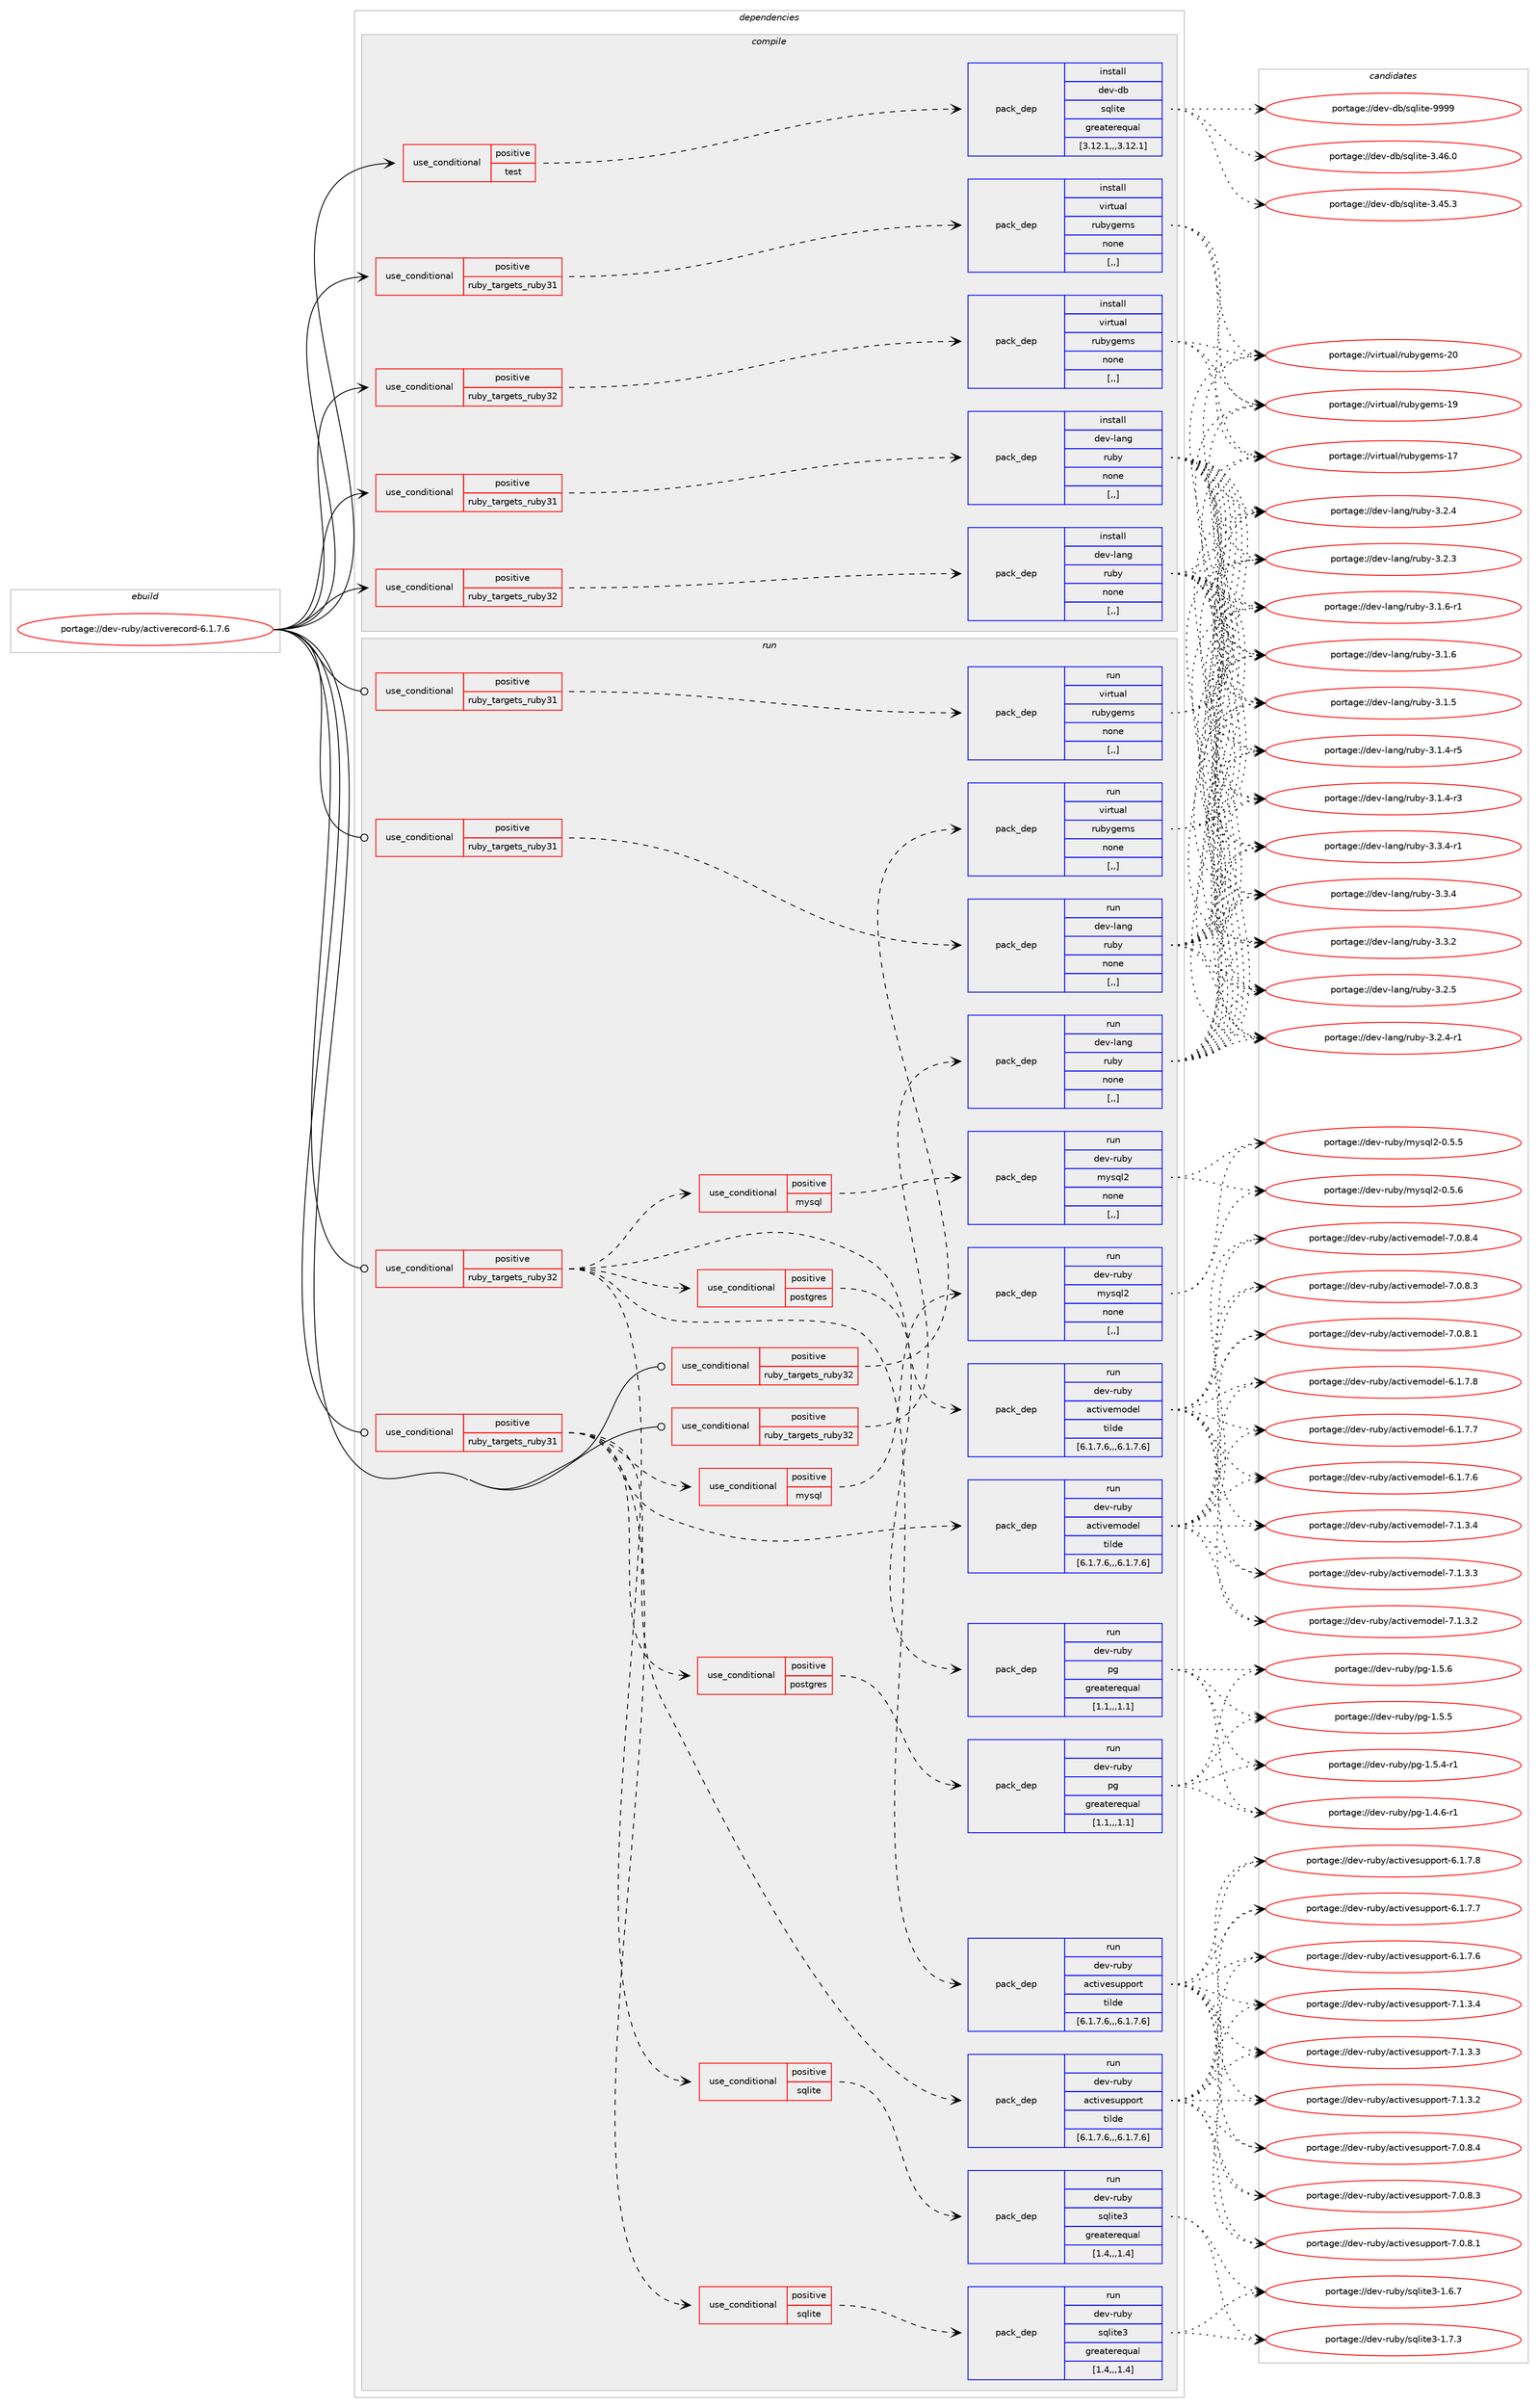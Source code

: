 digraph prolog {

# *************
# Graph options
# *************

newrank=true;
concentrate=true;
compound=true;
graph [rankdir=LR,fontname=Helvetica,fontsize=10,ranksep=1.5];#, ranksep=2.5, nodesep=0.2];
edge  [arrowhead=vee];
node  [fontname=Helvetica,fontsize=10];

# **********
# The ebuild
# **********

subgraph cluster_leftcol {
color=gray;
label=<<i>ebuild</i>>;
id [label="portage://dev-ruby/activerecord-6.1.7.6", color=red, width=4, href="../dev-ruby/activerecord-6.1.7.6.svg"];
}

# ****************
# The dependencies
# ****************

subgraph cluster_midcol {
color=gray;
label=<<i>dependencies</i>>;
subgraph cluster_compile {
fillcolor="#eeeeee";
style=filled;
label=<<i>compile</i>>;
subgraph cond43827 {
dependency175167 [label=<<TABLE BORDER="0" CELLBORDER="1" CELLSPACING="0" CELLPADDING="4"><TR><TD ROWSPAN="3" CELLPADDING="10">use_conditional</TD></TR><TR><TD>positive</TD></TR><TR><TD>ruby_targets_ruby31</TD></TR></TABLE>>, shape=none, color=red];
subgraph pack130059 {
dependency175168 [label=<<TABLE BORDER="0" CELLBORDER="1" CELLSPACING="0" CELLPADDING="4" WIDTH="220"><TR><TD ROWSPAN="6" CELLPADDING="30">pack_dep</TD></TR><TR><TD WIDTH="110">install</TD></TR><TR><TD>dev-lang</TD></TR><TR><TD>ruby</TD></TR><TR><TD>none</TD></TR><TR><TD>[,,]</TD></TR></TABLE>>, shape=none, color=blue];
}
dependency175167:e -> dependency175168:w [weight=20,style="dashed",arrowhead="vee"];
}
id:e -> dependency175167:w [weight=20,style="solid",arrowhead="vee"];
subgraph cond43828 {
dependency175169 [label=<<TABLE BORDER="0" CELLBORDER="1" CELLSPACING="0" CELLPADDING="4"><TR><TD ROWSPAN="3" CELLPADDING="10">use_conditional</TD></TR><TR><TD>positive</TD></TR><TR><TD>ruby_targets_ruby31</TD></TR></TABLE>>, shape=none, color=red];
subgraph pack130060 {
dependency175170 [label=<<TABLE BORDER="0" CELLBORDER="1" CELLSPACING="0" CELLPADDING="4" WIDTH="220"><TR><TD ROWSPAN="6" CELLPADDING="30">pack_dep</TD></TR><TR><TD WIDTH="110">install</TD></TR><TR><TD>virtual</TD></TR><TR><TD>rubygems</TD></TR><TR><TD>none</TD></TR><TR><TD>[,,]</TD></TR></TABLE>>, shape=none, color=blue];
}
dependency175169:e -> dependency175170:w [weight=20,style="dashed",arrowhead="vee"];
}
id:e -> dependency175169:w [weight=20,style="solid",arrowhead="vee"];
subgraph cond43829 {
dependency175171 [label=<<TABLE BORDER="0" CELLBORDER="1" CELLSPACING="0" CELLPADDING="4"><TR><TD ROWSPAN="3" CELLPADDING="10">use_conditional</TD></TR><TR><TD>positive</TD></TR><TR><TD>ruby_targets_ruby32</TD></TR></TABLE>>, shape=none, color=red];
subgraph pack130061 {
dependency175172 [label=<<TABLE BORDER="0" CELLBORDER="1" CELLSPACING="0" CELLPADDING="4" WIDTH="220"><TR><TD ROWSPAN="6" CELLPADDING="30">pack_dep</TD></TR><TR><TD WIDTH="110">install</TD></TR><TR><TD>dev-lang</TD></TR><TR><TD>ruby</TD></TR><TR><TD>none</TD></TR><TR><TD>[,,]</TD></TR></TABLE>>, shape=none, color=blue];
}
dependency175171:e -> dependency175172:w [weight=20,style="dashed",arrowhead="vee"];
}
id:e -> dependency175171:w [weight=20,style="solid",arrowhead="vee"];
subgraph cond43830 {
dependency175173 [label=<<TABLE BORDER="0" CELLBORDER="1" CELLSPACING="0" CELLPADDING="4"><TR><TD ROWSPAN="3" CELLPADDING="10">use_conditional</TD></TR><TR><TD>positive</TD></TR><TR><TD>ruby_targets_ruby32</TD></TR></TABLE>>, shape=none, color=red];
subgraph pack130062 {
dependency175174 [label=<<TABLE BORDER="0" CELLBORDER="1" CELLSPACING="0" CELLPADDING="4" WIDTH="220"><TR><TD ROWSPAN="6" CELLPADDING="30">pack_dep</TD></TR><TR><TD WIDTH="110">install</TD></TR><TR><TD>virtual</TD></TR><TR><TD>rubygems</TD></TR><TR><TD>none</TD></TR><TR><TD>[,,]</TD></TR></TABLE>>, shape=none, color=blue];
}
dependency175173:e -> dependency175174:w [weight=20,style="dashed",arrowhead="vee"];
}
id:e -> dependency175173:w [weight=20,style="solid",arrowhead="vee"];
subgraph cond43831 {
dependency175175 [label=<<TABLE BORDER="0" CELLBORDER="1" CELLSPACING="0" CELLPADDING="4"><TR><TD ROWSPAN="3" CELLPADDING="10">use_conditional</TD></TR><TR><TD>positive</TD></TR><TR><TD>test</TD></TR></TABLE>>, shape=none, color=red];
subgraph pack130063 {
dependency175176 [label=<<TABLE BORDER="0" CELLBORDER="1" CELLSPACING="0" CELLPADDING="4" WIDTH="220"><TR><TD ROWSPAN="6" CELLPADDING="30">pack_dep</TD></TR><TR><TD WIDTH="110">install</TD></TR><TR><TD>dev-db</TD></TR><TR><TD>sqlite</TD></TR><TR><TD>greaterequal</TD></TR><TR><TD>[3.12.1,,,3.12.1]</TD></TR></TABLE>>, shape=none, color=blue];
}
dependency175175:e -> dependency175176:w [weight=20,style="dashed",arrowhead="vee"];
}
id:e -> dependency175175:w [weight=20,style="solid",arrowhead="vee"];
}
subgraph cluster_compileandrun {
fillcolor="#eeeeee";
style=filled;
label=<<i>compile and run</i>>;
}
subgraph cluster_run {
fillcolor="#eeeeee";
style=filled;
label=<<i>run</i>>;
subgraph cond43832 {
dependency175177 [label=<<TABLE BORDER="0" CELLBORDER="1" CELLSPACING="0" CELLPADDING="4"><TR><TD ROWSPAN="3" CELLPADDING="10">use_conditional</TD></TR><TR><TD>positive</TD></TR><TR><TD>ruby_targets_ruby31</TD></TR></TABLE>>, shape=none, color=red];
subgraph pack130064 {
dependency175178 [label=<<TABLE BORDER="0" CELLBORDER="1" CELLSPACING="0" CELLPADDING="4" WIDTH="220"><TR><TD ROWSPAN="6" CELLPADDING="30">pack_dep</TD></TR><TR><TD WIDTH="110">run</TD></TR><TR><TD>dev-lang</TD></TR><TR><TD>ruby</TD></TR><TR><TD>none</TD></TR><TR><TD>[,,]</TD></TR></TABLE>>, shape=none, color=blue];
}
dependency175177:e -> dependency175178:w [weight=20,style="dashed",arrowhead="vee"];
}
id:e -> dependency175177:w [weight=20,style="solid",arrowhead="odot"];
subgraph cond43833 {
dependency175179 [label=<<TABLE BORDER="0" CELLBORDER="1" CELLSPACING="0" CELLPADDING="4"><TR><TD ROWSPAN="3" CELLPADDING="10">use_conditional</TD></TR><TR><TD>positive</TD></TR><TR><TD>ruby_targets_ruby31</TD></TR></TABLE>>, shape=none, color=red];
subgraph pack130065 {
dependency175180 [label=<<TABLE BORDER="0" CELLBORDER="1" CELLSPACING="0" CELLPADDING="4" WIDTH="220"><TR><TD ROWSPAN="6" CELLPADDING="30">pack_dep</TD></TR><TR><TD WIDTH="110">run</TD></TR><TR><TD>dev-ruby</TD></TR><TR><TD>activesupport</TD></TR><TR><TD>tilde</TD></TR><TR><TD>[6.1.7.6,,,6.1.7.6]</TD></TR></TABLE>>, shape=none, color=blue];
}
dependency175179:e -> dependency175180:w [weight=20,style="dashed",arrowhead="vee"];
subgraph pack130066 {
dependency175181 [label=<<TABLE BORDER="0" CELLBORDER="1" CELLSPACING="0" CELLPADDING="4" WIDTH="220"><TR><TD ROWSPAN="6" CELLPADDING="30">pack_dep</TD></TR><TR><TD WIDTH="110">run</TD></TR><TR><TD>dev-ruby</TD></TR><TR><TD>activemodel</TD></TR><TR><TD>tilde</TD></TR><TR><TD>[6.1.7.6,,,6.1.7.6]</TD></TR></TABLE>>, shape=none, color=blue];
}
dependency175179:e -> dependency175181:w [weight=20,style="dashed",arrowhead="vee"];
subgraph cond43834 {
dependency175182 [label=<<TABLE BORDER="0" CELLBORDER="1" CELLSPACING="0" CELLPADDING="4"><TR><TD ROWSPAN="3" CELLPADDING="10">use_conditional</TD></TR><TR><TD>positive</TD></TR><TR><TD>sqlite</TD></TR></TABLE>>, shape=none, color=red];
subgraph pack130067 {
dependency175183 [label=<<TABLE BORDER="0" CELLBORDER="1" CELLSPACING="0" CELLPADDING="4" WIDTH="220"><TR><TD ROWSPAN="6" CELLPADDING="30">pack_dep</TD></TR><TR><TD WIDTH="110">run</TD></TR><TR><TD>dev-ruby</TD></TR><TR><TD>sqlite3</TD></TR><TR><TD>greaterequal</TD></TR><TR><TD>[1.4,,,1.4]</TD></TR></TABLE>>, shape=none, color=blue];
}
dependency175182:e -> dependency175183:w [weight=20,style="dashed",arrowhead="vee"];
}
dependency175179:e -> dependency175182:w [weight=20,style="dashed",arrowhead="vee"];
subgraph cond43835 {
dependency175184 [label=<<TABLE BORDER="0" CELLBORDER="1" CELLSPACING="0" CELLPADDING="4"><TR><TD ROWSPAN="3" CELLPADDING="10">use_conditional</TD></TR><TR><TD>positive</TD></TR><TR><TD>mysql</TD></TR></TABLE>>, shape=none, color=red];
subgraph pack130068 {
dependency175185 [label=<<TABLE BORDER="0" CELLBORDER="1" CELLSPACING="0" CELLPADDING="4" WIDTH="220"><TR><TD ROWSPAN="6" CELLPADDING="30">pack_dep</TD></TR><TR><TD WIDTH="110">run</TD></TR><TR><TD>dev-ruby</TD></TR><TR><TD>mysql2</TD></TR><TR><TD>none</TD></TR><TR><TD>[,,]</TD></TR></TABLE>>, shape=none, color=blue];
}
dependency175184:e -> dependency175185:w [weight=20,style="dashed",arrowhead="vee"];
}
dependency175179:e -> dependency175184:w [weight=20,style="dashed",arrowhead="vee"];
subgraph cond43836 {
dependency175186 [label=<<TABLE BORDER="0" CELLBORDER="1" CELLSPACING="0" CELLPADDING="4"><TR><TD ROWSPAN="3" CELLPADDING="10">use_conditional</TD></TR><TR><TD>positive</TD></TR><TR><TD>postgres</TD></TR></TABLE>>, shape=none, color=red];
subgraph pack130069 {
dependency175187 [label=<<TABLE BORDER="0" CELLBORDER="1" CELLSPACING="0" CELLPADDING="4" WIDTH="220"><TR><TD ROWSPAN="6" CELLPADDING="30">pack_dep</TD></TR><TR><TD WIDTH="110">run</TD></TR><TR><TD>dev-ruby</TD></TR><TR><TD>pg</TD></TR><TR><TD>greaterequal</TD></TR><TR><TD>[1.1,,,1.1]</TD></TR></TABLE>>, shape=none, color=blue];
}
dependency175186:e -> dependency175187:w [weight=20,style="dashed",arrowhead="vee"];
}
dependency175179:e -> dependency175186:w [weight=20,style="dashed",arrowhead="vee"];
}
id:e -> dependency175179:w [weight=20,style="solid",arrowhead="odot"];
subgraph cond43837 {
dependency175188 [label=<<TABLE BORDER="0" CELLBORDER="1" CELLSPACING="0" CELLPADDING="4"><TR><TD ROWSPAN="3" CELLPADDING="10">use_conditional</TD></TR><TR><TD>positive</TD></TR><TR><TD>ruby_targets_ruby31</TD></TR></TABLE>>, shape=none, color=red];
subgraph pack130070 {
dependency175189 [label=<<TABLE BORDER="0" CELLBORDER="1" CELLSPACING="0" CELLPADDING="4" WIDTH="220"><TR><TD ROWSPAN="6" CELLPADDING="30">pack_dep</TD></TR><TR><TD WIDTH="110">run</TD></TR><TR><TD>virtual</TD></TR><TR><TD>rubygems</TD></TR><TR><TD>none</TD></TR><TR><TD>[,,]</TD></TR></TABLE>>, shape=none, color=blue];
}
dependency175188:e -> dependency175189:w [weight=20,style="dashed",arrowhead="vee"];
}
id:e -> dependency175188:w [weight=20,style="solid",arrowhead="odot"];
subgraph cond43838 {
dependency175190 [label=<<TABLE BORDER="0" CELLBORDER="1" CELLSPACING="0" CELLPADDING="4"><TR><TD ROWSPAN="3" CELLPADDING="10">use_conditional</TD></TR><TR><TD>positive</TD></TR><TR><TD>ruby_targets_ruby32</TD></TR></TABLE>>, shape=none, color=red];
subgraph pack130071 {
dependency175191 [label=<<TABLE BORDER="0" CELLBORDER="1" CELLSPACING="0" CELLPADDING="4" WIDTH="220"><TR><TD ROWSPAN="6" CELLPADDING="30">pack_dep</TD></TR><TR><TD WIDTH="110">run</TD></TR><TR><TD>dev-lang</TD></TR><TR><TD>ruby</TD></TR><TR><TD>none</TD></TR><TR><TD>[,,]</TD></TR></TABLE>>, shape=none, color=blue];
}
dependency175190:e -> dependency175191:w [weight=20,style="dashed",arrowhead="vee"];
}
id:e -> dependency175190:w [weight=20,style="solid",arrowhead="odot"];
subgraph cond43839 {
dependency175192 [label=<<TABLE BORDER="0" CELLBORDER="1" CELLSPACING="0" CELLPADDING="4"><TR><TD ROWSPAN="3" CELLPADDING="10">use_conditional</TD></TR><TR><TD>positive</TD></TR><TR><TD>ruby_targets_ruby32</TD></TR></TABLE>>, shape=none, color=red];
subgraph pack130072 {
dependency175193 [label=<<TABLE BORDER="0" CELLBORDER="1" CELLSPACING="0" CELLPADDING="4" WIDTH="220"><TR><TD ROWSPAN="6" CELLPADDING="30">pack_dep</TD></TR><TR><TD WIDTH="110">run</TD></TR><TR><TD>dev-ruby</TD></TR><TR><TD>activesupport</TD></TR><TR><TD>tilde</TD></TR><TR><TD>[6.1.7.6,,,6.1.7.6]</TD></TR></TABLE>>, shape=none, color=blue];
}
dependency175192:e -> dependency175193:w [weight=20,style="dashed",arrowhead="vee"];
subgraph pack130073 {
dependency175194 [label=<<TABLE BORDER="0" CELLBORDER="1" CELLSPACING="0" CELLPADDING="4" WIDTH="220"><TR><TD ROWSPAN="6" CELLPADDING="30">pack_dep</TD></TR><TR><TD WIDTH="110">run</TD></TR><TR><TD>dev-ruby</TD></TR><TR><TD>activemodel</TD></TR><TR><TD>tilde</TD></TR><TR><TD>[6.1.7.6,,,6.1.7.6]</TD></TR></TABLE>>, shape=none, color=blue];
}
dependency175192:e -> dependency175194:w [weight=20,style="dashed",arrowhead="vee"];
subgraph cond43840 {
dependency175195 [label=<<TABLE BORDER="0" CELLBORDER="1" CELLSPACING="0" CELLPADDING="4"><TR><TD ROWSPAN="3" CELLPADDING="10">use_conditional</TD></TR><TR><TD>positive</TD></TR><TR><TD>sqlite</TD></TR></TABLE>>, shape=none, color=red];
subgraph pack130074 {
dependency175196 [label=<<TABLE BORDER="0" CELLBORDER="1" CELLSPACING="0" CELLPADDING="4" WIDTH="220"><TR><TD ROWSPAN="6" CELLPADDING="30">pack_dep</TD></TR><TR><TD WIDTH="110">run</TD></TR><TR><TD>dev-ruby</TD></TR><TR><TD>sqlite3</TD></TR><TR><TD>greaterequal</TD></TR><TR><TD>[1.4,,,1.4]</TD></TR></TABLE>>, shape=none, color=blue];
}
dependency175195:e -> dependency175196:w [weight=20,style="dashed",arrowhead="vee"];
}
dependency175192:e -> dependency175195:w [weight=20,style="dashed",arrowhead="vee"];
subgraph cond43841 {
dependency175197 [label=<<TABLE BORDER="0" CELLBORDER="1" CELLSPACING="0" CELLPADDING="4"><TR><TD ROWSPAN="3" CELLPADDING="10">use_conditional</TD></TR><TR><TD>positive</TD></TR><TR><TD>mysql</TD></TR></TABLE>>, shape=none, color=red];
subgraph pack130075 {
dependency175198 [label=<<TABLE BORDER="0" CELLBORDER="1" CELLSPACING="0" CELLPADDING="4" WIDTH="220"><TR><TD ROWSPAN="6" CELLPADDING="30">pack_dep</TD></TR><TR><TD WIDTH="110">run</TD></TR><TR><TD>dev-ruby</TD></TR><TR><TD>mysql2</TD></TR><TR><TD>none</TD></TR><TR><TD>[,,]</TD></TR></TABLE>>, shape=none, color=blue];
}
dependency175197:e -> dependency175198:w [weight=20,style="dashed",arrowhead="vee"];
}
dependency175192:e -> dependency175197:w [weight=20,style="dashed",arrowhead="vee"];
subgraph cond43842 {
dependency175199 [label=<<TABLE BORDER="0" CELLBORDER="1" CELLSPACING="0" CELLPADDING="4"><TR><TD ROWSPAN="3" CELLPADDING="10">use_conditional</TD></TR><TR><TD>positive</TD></TR><TR><TD>postgres</TD></TR></TABLE>>, shape=none, color=red];
subgraph pack130076 {
dependency175200 [label=<<TABLE BORDER="0" CELLBORDER="1" CELLSPACING="0" CELLPADDING="4" WIDTH="220"><TR><TD ROWSPAN="6" CELLPADDING="30">pack_dep</TD></TR><TR><TD WIDTH="110">run</TD></TR><TR><TD>dev-ruby</TD></TR><TR><TD>pg</TD></TR><TR><TD>greaterequal</TD></TR><TR><TD>[1.1,,,1.1]</TD></TR></TABLE>>, shape=none, color=blue];
}
dependency175199:e -> dependency175200:w [weight=20,style="dashed",arrowhead="vee"];
}
dependency175192:e -> dependency175199:w [weight=20,style="dashed",arrowhead="vee"];
}
id:e -> dependency175192:w [weight=20,style="solid",arrowhead="odot"];
subgraph cond43843 {
dependency175201 [label=<<TABLE BORDER="0" CELLBORDER="1" CELLSPACING="0" CELLPADDING="4"><TR><TD ROWSPAN="3" CELLPADDING="10">use_conditional</TD></TR><TR><TD>positive</TD></TR><TR><TD>ruby_targets_ruby32</TD></TR></TABLE>>, shape=none, color=red];
subgraph pack130077 {
dependency175202 [label=<<TABLE BORDER="0" CELLBORDER="1" CELLSPACING="0" CELLPADDING="4" WIDTH="220"><TR><TD ROWSPAN="6" CELLPADDING="30">pack_dep</TD></TR><TR><TD WIDTH="110">run</TD></TR><TR><TD>virtual</TD></TR><TR><TD>rubygems</TD></TR><TR><TD>none</TD></TR><TR><TD>[,,]</TD></TR></TABLE>>, shape=none, color=blue];
}
dependency175201:e -> dependency175202:w [weight=20,style="dashed",arrowhead="vee"];
}
id:e -> dependency175201:w [weight=20,style="solid",arrowhead="odot"];
}
}

# **************
# The candidates
# **************

subgraph cluster_choices {
rank=same;
color=gray;
label=<<i>candidates</i>>;

subgraph choice130059 {
color=black;
nodesep=1;
choice100101118451089711010347114117981214551465146524511449 [label="portage://dev-lang/ruby-3.3.4-r1", color=red, width=4,href="../dev-lang/ruby-3.3.4-r1.svg"];
choice10010111845108971101034711411798121455146514652 [label="portage://dev-lang/ruby-3.3.4", color=red, width=4,href="../dev-lang/ruby-3.3.4.svg"];
choice10010111845108971101034711411798121455146514650 [label="portage://dev-lang/ruby-3.3.2", color=red, width=4,href="../dev-lang/ruby-3.3.2.svg"];
choice10010111845108971101034711411798121455146504653 [label="portage://dev-lang/ruby-3.2.5", color=red, width=4,href="../dev-lang/ruby-3.2.5.svg"];
choice100101118451089711010347114117981214551465046524511449 [label="portage://dev-lang/ruby-3.2.4-r1", color=red, width=4,href="../dev-lang/ruby-3.2.4-r1.svg"];
choice10010111845108971101034711411798121455146504652 [label="portage://dev-lang/ruby-3.2.4", color=red, width=4,href="../dev-lang/ruby-3.2.4.svg"];
choice10010111845108971101034711411798121455146504651 [label="portage://dev-lang/ruby-3.2.3", color=red, width=4,href="../dev-lang/ruby-3.2.3.svg"];
choice100101118451089711010347114117981214551464946544511449 [label="portage://dev-lang/ruby-3.1.6-r1", color=red, width=4,href="../dev-lang/ruby-3.1.6-r1.svg"];
choice10010111845108971101034711411798121455146494654 [label="portage://dev-lang/ruby-3.1.6", color=red, width=4,href="../dev-lang/ruby-3.1.6.svg"];
choice10010111845108971101034711411798121455146494653 [label="portage://dev-lang/ruby-3.1.5", color=red, width=4,href="../dev-lang/ruby-3.1.5.svg"];
choice100101118451089711010347114117981214551464946524511453 [label="portage://dev-lang/ruby-3.1.4-r5", color=red, width=4,href="../dev-lang/ruby-3.1.4-r5.svg"];
choice100101118451089711010347114117981214551464946524511451 [label="portage://dev-lang/ruby-3.1.4-r3", color=red, width=4,href="../dev-lang/ruby-3.1.4-r3.svg"];
dependency175168:e -> choice100101118451089711010347114117981214551465146524511449:w [style=dotted,weight="100"];
dependency175168:e -> choice10010111845108971101034711411798121455146514652:w [style=dotted,weight="100"];
dependency175168:e -> choice10010111845108971101034711411798121455146514650:w [style=dotted,weight="100"];
dependency175168:e -> choice10010111845108971101034711411798121455146504653:w [style=dotted,weight="100"];
dependency175168:e -> choice100101118451089711010347114117981214551465046524511449:w [style=dotted,weight="100"];
dependency175168:e -> choice10010111845108971101034711411798121455146504652:w [style=dotted,weight="100"];
dependency175168:e -> choice10010111845108971101034711411798121455146504651:w [style=dotted,weight="100"];
dependency175168:e -> choice100101118451089711010347114117981214551464946544511449:w [style=dotted,weight="100"];
dependency175168:e -> choice10010111845108971101034711411798121455146494654:w [style=dotted,weight="100"];
dependency175168:e -> choice10010111845108971101034711411798121455146494653:w [style=dotted,weight="100"];
dependency175168:e -> choice100101118451089711010347114117981214551464946524511453:w [style=dotted,weight="100"];
dependency175168:e -> choice100101118451089711010347114117981214551464946524511451:w [style=dotted,weight="100"];
}
subgraph choice130060 {
color=black;
nodesep=1;
choice118105114116117971084711411798121103101109115455048 [label="portage://virtual/rubygems-20", color=red, width=4,href="../virtual/rubygems-20.svg"];
choice118105114116117971084711411798121103101109115454957 [label="portage://virtual/rubygems-19", color=red, width=4,href="../virtual/rubygems-19.svg"];
choice118105114116117971084711411798121103101109115454955 [label="portage://virtual/rubygems-17", color=red, width=4,href="../virtual/rubygems-17.svg"];
dependency175170:e -> choice118105114116117971084711411798121103101109115455048:w [style=dotted,weight="100"];
dependency175170:e -> choice118105114116117971084711411798121103101109115454957:w [style=dotted,weight="100"];
dependency175170:e -> choice118105114116117971084711411798121103101109115454955:w [style=dotted,weight="100"];
}
subgraph choice130061 {
color=black;
nodesep=1;
choice100101118451089711010347114117981214551465146524511449 [label="portage://dev-lang/ruby-3.3.4-r1", color=red, width=4,href="../dev-lang/ruby-3.3.4-r1.svg"];
choice10010111845108971101034711411798121455146514652 [label="portage://dev-lang/ruby-3.3.4", color=red, width=4,href="../dev-lang/ruby-3.3.4.svg"];
choice10010111845108971101034711411798121455146514650 [label="portage://dev-lang/ruby-3.3.2", color=red, width=4,href="../dev-lang/ruby-3.3.2.svg"];
choice10010111845108971101034711411798121455146504653 [label="portage://dev-lang/ruby-3.2.5", color=red, width=4,href="../dev-lang/ruby-3.2.5.svg"];
choice100101118451089711010347114117981214551465046524511449 [label="portage://dev-lang/ruby-3.2.4-r1", color=red, width=4,href="../dev-lang/ruby-3.2.4-r1.svg"];
choice10010111845108971101034711411798121455146504652 [label="portage://dev-lang/ruby-3.2.4", color=red, width=4,href="../dev-lang/ruby-3.2.4.svg"];
choice10010111845108971101034711411798121455146504651 [label="portage://dev-lang/ruby-3.2.3", color=red, width=4,href="../dev-lang/ruby-3.2.3.svg"];
choice100101118451089711010347114117981214551464946544511449 [label="portage://dev-lang/ruby-3.1.6-r1", color=red, width=4,href="../dev-lang/ruby-3.1.6-r1.svg"];
choice10010111845108971101034711411798121455146494654 [label="portage://dev-lang/ruby-3.1.6", color=red, width=4,href="../dev-lang/ruby-3.1.6.svg"];
choice10010111845108971101034711411798121455146494653 [label="portage://dev-lang/ruby-3.1.5", color=red, width=4,href="../dev-lang/ruby-3.1.5.svg"];
choice100101118451089711010347114117981214551464946524511453 [label="portage://dev-lang/ruby-3.1.4-r5", color=red, width=4,href="../dev-lang/ruby-3.1.4-r5.svg"];
choice100101118451089711010347114117981214551464946524511451 [label="portage://dev-lang/ruby-3.1.4-r3", color=red, width=4,href="../dev-lang/ruby-3.1.4-r3.svg"];
dependency175172:e -> choice100101118451089711010347114117981214551465146524511449:w [style=dotted,weight="100"];
dependency175172:e -> choice10010111845108971101034711411798121455146514652:w [style=dotted,weight="100"];
dependency175172:e -> choice10010111845108971101034711411798121455146514650:w [style=dotted,weight="100"];
dependency175172:e -> choice10010111845108971101034711411798121455146504653:w [style=dotted,weight="100"];
dependency175172:e -> choice100101118451089711010347114117981214551465046524511449:w [style=dotted,weight="100"];
dependency175172:e -> choice10010111845108971101034711411798121455146504652:w [style=dotted,weight="100"];
dependency175172:e -> choice10010111845108971101034711411798121455146504651:w [style=dotted,weight="100"];
dependency175172:e -> choice100101118451089711010347114117981214551464946544511449:w [style=dotted,weight="100"];
dependency175172:e -> choice10010111845108971101034711411798121455146494654:w [style=dotted,weight="100"];
dependency175172:e -> choice10010111845108971101034711411798121455146494653:w [style=dotted,weight="100"];
dependency175172:e -> choice100101118451089711010347114117981214551464946524511453:w [style=dotted,weight="100"];
dependency175172:e -> choice100101118451089711010347114117981214551464946524511451:w [style=dotted,weight="100"];
}
subgraph choice130062 {
color=black;
nodesep=1;
choice118105114116117971084711411798121103101109115455048 [label="portage://virtual/rubygems-20", color=red, width=4,href="../virtual/rubygems-20.svg"];
choice118105114116117971084711411798121103101109115454957 [label="portage://virtual/rubygems-19", color=red, width=4,href="../virtual/rubygems-19.svg"];
choice118105114116117971084711411798121103101109115454955 [label="portage://virtual/rubygems-17", color=red, width=4,href="../virtual/rubygems-17.svg"];
dependency175174:e -> choice118105114116117971084711411798121103101109115455048:w [style=dotted,weight="100"];
dependency175174:e -> choice118105114116117971084711411798121103101109115454957:w [style=dotted,weight="100"];
dependency175174:e -> choice118105114116117971084711411798121103101109115454955:w [style=dotted,weight="100"];
}
subgraph choice130063 {
color=black;
nodesep=1;
choice1001011184510098471151131081051161014557575757 [label="portage://dev-db/sqlite-9999", color=red, width=4,href="../dev-db/sqlite-9999.svg"];
choice10010111845100984711511310810511610145514652544648 [label="portage://dev-db/sqlite-3.46.0", color=red, width=4,href="../dev-db/sqlite-3.46.0.svg"];
choice10010111845100984711511310810511610145514652534651 [label="portage://dev-db/sqlite-3.45.3", color=red, width=4,href="../dev-db/sqlite-3.45.3.svg"];
dependency175176:e -> choice1001011184510098471151131081051161014557575757:w [style=dotted,weight="100"];
dependency175176:e -> choice10010111845100984711511310810511610145514652544648:w [style=dotted,weight="100"];
dependency175176:e -> choice10010111845100984711511310810511610145514652534651:w [style=dotted,weight="100"];
}
subgraph choice130064 {
color=black;
nodesep=1;
choice100101118451089711010347114117981214551465146524511449 [label="portage://dev-lang/ruby-3.3.4-r1", color=red, width=4,href="../dev-lang/ruby-3.3.4-r1.svg"];
choice10010111845108971101034711411798121455146514652 [label="portage://dev-lang/ruby-3.3.4", color=red, width=4,href="../dev-lang/ruby-3.3.4.svg"];
choice10010111845108971101034711411798121455146514650 [label="portage://dev-lang/ruby-3.3.2", color=red, width=4,href="../dev-lang/ruby-3.3.2.svg"];
choice10010111845108971101034711411798121455146504653 [label="portage://dev-lang/ruby-3.2.5", color=red, width=4,href="../dev-lang/ruby-3.2.5.svg"];
choice100101118451089711010347114117981214551465046524511449 [label="portage://dev-lang/ruby-3.2.4-r1", color=red, width=4,href="../dev-lang/ruby-3.2.4-r1.svg"];
choice10010111845108971101034711411798121455146504652 [label="portage://dev-lang/ruby-3.2.4", color=red, width=4,href="../dev-lang/ruby-3.2.4.svg"];
choice10010111845108971101034711411798121455146504651 [label="portage://dev-lang/ruby-3.2.3", color=red, width=4,href="../dev-lang/ruby-3.2.3.svg"];
choice100101118451089711010347114117981214551464946544511449 [label="portage://dev-lang/ruby-3.1.6-r1", color=red, width=4,href="../dev-lang/ruby-3.1.6-r1.svg"];
choice10010111845108971101034711411798121455146494654 [label="portage://dev-lang/ruby-3.1.6", color=red, width=4,href="../dev-lang/ruby-3.1.6.svg"];
choice10010111845108971101034711411798121455146494653 [label="portage://dev-lang/ruby-3.1.5", color=red, width=4,href="../dev-lang/ruby-3.1.5.svg"];
choice100101118451089711010347114117981214551464946524511453 [label="portage://dev-lang/ruby-3.1.4-r5", color=red, width=4,href="../dev-lang/ruby-3.1.4-r5.svg"];
choice100101118451089711010347114117981214551464946524511451 [label="portage://dev-lang/ruby-3.1.4-r3", color=red, width=4,href="../dev-lang/ruby-3.1.4-r3.svg"];
dependency175178:e -> choice100101118451089711010347114117981214551465146524511449:w [style=dotted,weight="100"];
dependency175178:e -> choice10010111845108971101034711411798121455146514652:w [style=dotted,weight="100"];
dependency175178:e -> choice10010111845108971101034711411798121455146514650:w [style=dotted,weight="100"];
dependency175178:e -> choice10010111845108971101034711411798121455146504653:w [style=dotted,weight="100"];
dependency175178:e -> choice100101118451089711010347114117981214551465046524511449:w [style=dotted,weight="100"];
dependency175178:e -> choice10010111845108971101034711411798121455146504652:w [style=dotted,weight="100"];
dependency175178:e -> choice10010111845108971101034711411798121455146504651:w [style=dotted,weight="100"];
dependency175178:e -> choice100101118451089711010347114117981214551464946544511449:w [style=dotted,weight="100"];
dependency175178:e -> choice10010111845108971101034711411798121455146494654:w [style=dotted,weight="100"];
dependency175178:e -> choice10010111845108971101034711411798121455146494653:w [style=dotted,weight="100"];
dependency175178:e -> choice100101118451089711010347114117981214551464946524511453:w [style=dotted,weight="100"];
dependency175178:e -> choice100101118451089711010347114117981214551464946524511451:w [style=dotted,weight="100"];
}
subgraph choice130065 {
color=black;
nodesep=1;
choice10010111845114117981214797991161051181011151171121121111141164555464946514652 [label="portage://dev-ruby/activesupport-7.1.3.4", color=red, width=4,href="../dev-ruby/activesupport-7.1.3.4.svg"];
choice10010111845114117981214797991161051181011151171121121111141164555464946514651 [label="portage://dev-ruby/activesupport-7.1.3.3", color=red, width=4,href="../dev-ruby/activesupport-7.1.3.3.svg"];
choice10010111845114117981214797991161051181011151171121121111141164555464946514650 [label="portage://dev-ruby/activesupport-7.1.3.2", color=red, width=4,href="../dev-ruby/activesupport-7.1.3.2.svg"];
choice10010111845114117981214797991161051181011151171121121111141164555464846564652 [label="portage://dev-ruby/activesupport-7.0.8.4", color=red, width=4,href="../dev-ruby/activesupport-7.0.8.4.svg"];
choice10010111845114117981214797991161051181011151171121121111141164555464846564651 [label="portage://dev-ruby/activesupport-7.0.8.3", color=red, width=4,href="../dev-ruby/activesupport-7.0.8.3.svg"];
choice10010111845114117981214797991161051181011151171121121111141164555464846564649 [label="portage://dev-ruby/activesupport-7.0.8.1", color=red, width=4,href="../dev-ruby/activesupport-7.0.8.1.svg"];
choice10010111845114117981214797991161051181011151171121121111141164554464946554656 [label="portage://dev-ruby/activesupport-6.1.7.8", color=red, width=4,href="../dev-ruby/activesupport-6.1.7.8.svg"];
choice10010111845114117981214797991161051181011151171121121111141164554464946554655 [label="portage://dev-ruby/activesupport-6.1.7.7", color=red, width=4,href="../dev-ruby/activesupport-6.1.7.7.svg"];
choice10010111845114117981214797991161051181011151171121121111141164554464946554654 [label="portage://dev-ruby/activesupport-6.1.7.6", color=red, width=4,href="../dev-ruby/activesupport-6.1.7.6.svg"];
dependency175180:e -> choice10010111845114117981214797991161051181011151171121121111141164555464946514652:w [style=dotted,weight="100"];
dependency175180:e -> choice10010111845114117981214797991161051181011151171121121111141164555464946514651:w [style=dotted,weight="100"];
dependency175180:e -> choice10010111845114117981214797991161051181011151171121121111141164555464946514650:w [style=dotted,weight="100"];
dependency175180:e -> choice10010111845114117981214797991161051181011151171121121111141164555464846564652:w [style=dotted,weight="100"];
dependency175180:e -> choice10010111845114117981214797991161051181011151171121121111141164555464846564651:w [style=dotted,weight="100"];
dependency175180:e -> choice10010111845114117981214797991161051181011151171121121111141164555464846564649:w [style=dotted,weight="100"];
dependency175180:e -> choice10010111845114117981214797991161051181011151171121121111141164554464946554656:w [style=dotted,weight="100"];
dependency175180:e -> choice10010111845114117981214797991161051181011151171121121111141164554464946554655:w [style=dotted,weight="100"];
dependency175180:e -> choice10010111845114117981214797991161051181011151171121121111141164554464946554654:w [style=dotted,weight="100"];
}
subgraph choice130066 {
color=black;
nodesep=1;
choice10010111845114117981214797991161051181011091111001011084555464946514652 [label="portage://dev-ruby/activemodel-7.1.3.4", color=red, width=4,href="../dev-ruby/activemodel-7.1.3.4.svg"];
choice10010111845114117981214797991161051181011091111001011084555464946514651 [label="portage://dev-ruby/activemodel-7.1.3.3", color=red, width=4,href="../dev-ruby/activemodel-7.1.3.3.svg"];
choice10010111845114117981214797991161051181011091111001011084555464946514650 [label="portage://dev-ruby/activemodel-7.1.3.2", color=red, width=4,href="../dev-ruby/activemodel-7.1.3.2.svg"];
choice10010111845114117981214797991161051181011091111001011084555464846564652 [label="portage://dev-ruby/activemodel-7.0.8.4", color=red, width=4,href="../dev-ruby/activemodel-7.0.8.4.svg"];
choice10010111845114117981214797991161051181011091111001011084555464846564651 [label="portage://dev-ruby/activemodel-7.0.8.3", color=red, width=4,href="../dev-ruby/activemodel-7.0.8.3.svg"];
choice10010111845114117981214797991161051181011091111001011084555464846564649 [label="portage://dev-ruby/activemodel-7.0.8.1", color=red, width=4,href="../dev-ruby/activemodel-7.0.8.1.svg"];
choice10010111845114117981214797991161051181011091111001011084554464946554656 [label="portage://dev-ruby/activemodel-6.1.7.8", color=red, width=4,href="../dev-ruby/activemodel-6.1.7.8.svg"];
choice10010111845114117981214797991161051181011091111001011084554464946554655 [label="portage://dev-ruby/activemodel-6.1.7.7", color=red, width=4,href="../dev-ruby/activemodel-6.1.7.7.svg"];
choice10010111845114117981214797991161051181011091111001011084554464946554654 [label="portage://dev-ruby/activemodel-6.1.7.6", color=red, width=4,href="../dev-ruby/activemodel-6.1.7.6.svg"];
dependency175181:e -> choice10010111845114117981214797991161051181011091111001011084555464946514652:w [style=dotted,weight="100"];
dependency175181:e -> choice10010111845114117981214797991161051181011091111001011084555464946514651:w [style=dotted,weight="100"];
dependency175181:e -> choice10010111845114117981214797991161051181011091111001011084555464946514650:w [style=dotted,weight="100"];
dependency175181:e -> choice10010111845114117981214797991161051181011091111001011084555464846564652:w [style=dotted,weight="100"];
dependency175181:e -> choice10010111845114117981214797991161051181011091111001011084555464846564651:w [style=dotted,weight="100"];
dependency175181:e -> choice10010111845114117981214797991161051181011091111001011084555464846564649:w [style=dotted,weight="100"];
dependency175181:e -> choice10010111845114117981214797991161051181011091111001011084554464946554656:w [style=dotted,weight="100"];
dependency175181:e -> choice10010111845114117981214797991161051181011091111001011084554464946554655:w [style=dotted,weight="100"];
dependency175181:e -> choice10010111845114117981214797991161051181011091111001011084554464946554654:w [style=dotted,weight="100"];
}
subgraph choice130067 {
color=black;
nodesep=1;
choice10010111845114117981214711511310810511610151454946554651 [label="portage://dev-ruby/sqlite3-1.7.3", color=red, width=4,href="../dev-ruby/sqlite3-1.7.3.svg"];
choice10010111845114117981214711511310810511610151454946544655 [label="portage://dev-ruby/sqlite3-1.6.7", color=red, width=4,href="../dev-ruby/sqlite3-1.6.7.svg"];
dependency175183:e -> choice10010111845114117981214711511310810511610151454946554651:w [style=dotted,weight="100"];
dependency175183:e -> choice10010111845114117981214711511310810511610151454946544655:w [style=dotted,weight="100"];
}
subgraph choice130068 {
color=black;
nodesep=1;
choice10010111845114117981214710912111511310850454846534654 [label="portage://dev-ruby/mysql2-0.5.6", color=red, width=4,href="../dev-ruby/mysql2-0.5.6.svg"];
choice10010111845114117981214710912111511310850454846534653 [label="portage://dev-ruby/mysql2-0.5.5", color=red, width=4,href="../dev-ruby/mysql2-0.5.5.svg"];
dependency175185:e -> choice10010111845114117981214710912111511310850454846534654:w [style=dotted,weight="100"];
dependency175185:e -> choice10010111845114117981214710912111511310850454846534653:w [style=dotted,weight="100"];
}
subgraph choice130069 {
color=black;
nodesep=1;
choice100101118451141179812147112103454946534654 [label="portage://dev-ruby/pg-1.5.6", color=red, width=4,href="../dev-ruby/pg-1.5.6.svg"];
choice100101118451141179812147112103454946534653 [label="portage://dev-ruby/pg-1.5.5", color=red, width=4,href="../dev-ruby/pg-1.5.5.svg"];
choice1001011184511411798121471121034549465346524511449 [label="portage://dev-ruby/pg-1.5.4-r1", color=red, width=4,href="../dev-ruby/pg-1.5.4-r1.svg"];
choice1001011184511411798121471121034549465246544511449 [label="portage://dev-ruby/pg-1.4.6-r1", color=red, width=4,href="../dev-ruby/pg-1.4.6-r1.svg"];
dependency175187:e -> choice100101118451141179812147112103454946534654:w [style=dotted,weight="100"];
dependency175187:e -> choice100101118451141179812147112103454946534653:w [style=dotted,weight="100"];
dependency175187:e -> choice1001011184511411798121471121034549465346524511449:w [style=dotted,weight="100"];
dependency175187:e -> choice1001011184511411798121471121034549465246544511449:w [style=dotted,weight="100"];
}
subgraph choice130070 {
color=black;
nodesep=1;
choice118105114116117971084711411798121103101109115455048 [label="portage://virtual/rubygems-20", color=red, width=4,href="../virtual/rubygems-20.svg"];
choice118105114116117971084711411798121103101109115454957 [label="portage://virtual/rubygems-19", color=red, width=4,href="../virtual/rubygems-19.svg"];
choice118105114116117971084711411798121103101109115454955 [label="portage://virtual/rubygems-17", color=red, width=4,href="../virtual/rubygems-17.svg"];
dependency175189:e -> choice118105114116117971084711411798121103101109115455048:w [style=dotted,weight="100"];
dependency175189:e -> choice118105114116117971084711411798121103101109115454957:w [style=dotted,weight="100"];
dependency175189:e -> choice118105114116117971084711411798121103101109115454955:w [style=dotted,weight="100"];
}
subgraph choice130071 {
color=black;
nodesep=1;
choice100101118451089711010347114117981214551465146524511449 [label="portage://dev-lang/ruby-3.3.4-r1", color=red, width=4,href="../dev-lang/ruby-3.3.4-r1.svg"];
choice10010111845108971101034711411798121455146514652 [label="portage://dev-lang/ruby-3.3.4", color=red, width=4,href="../dev-lang/ruby-3.3.4.svg"];
choice10010111845108971101034711411798121455146514650 [label="portage://dev-lang/ruby-3.3.2", color=red, width=4,href="../dev-lang/ruby-3.3.2.svg"];
choice10010111845108971101034711411798121455146504653 [label="portage://dev-lang/ruby-3.2.5", color=red, width=4,href="../dev-lang/ruby-3.2.5.svg"];
choice100101118451089711010347114117981214551465046524511449 [label="portage://dev-lang/ruby-3.2.4-r1", color=red, width=4,href="../dev-lang/ruby-3.2.4-r1.svg"];
choice10010111845108971101034711411798121455146504652 [label="portage://dev-lang/ruby-3.2.4", color=red, width=4,href="../dev-lang/ruby-3.2.4.svg"];
choice10010111845108971101034711411798121455146504651 [label="portage://dev-lang/ruby-3.2.3", color=red, width=4,href="../dev-lang/ruby-3.2.3.svg"];
choice100101118451089711010347114117981214551464946544511449 [label="portage://dev-lang/ruby-3.1.6-r1", color=red, width=4,href="../dev-lang/ruby-3.1.6-r1.svg"];
choice10010111845108971101034711411798121455146494654 [label="portage://dev-lang/ruby-3.1.6", color=red, width=4,href="../dev-lang/ruby-3.1.6.svg"];
choice10010111845108971101034711411798121455146494653 [label="portage://dev-lang/ruby-3.1.5", color=red, width=4,href="../dev-lang/ruby-3.1.5.svg"];
choice100101118451089711010347114117981214551464946524511453 [label="portage://dev-lang/ruby-3.1.4-r5", color=red, width=4,href="../dev-lang/ruby-3.1.4-r5.svg"];
choice100101118451089711010347114117981214551464946524511451 [label="portage://dev-lang/ruby-3.1.4-r3", color=red, width=4,href="../dev-lang/ruby-3.1.4-r3.svg"];
dependency175191:e -> choice100101118451089711010347114117981214551465146524511449:w [style=dotted,weight="100"];
dependency175191:e -> choice10010111845108971101034711411798121455146514652:w [style=dotted,weight="100"];
dependency175191:e -> choice10010111845108971101034711411798121455146514650:w [style=dotted,weight="100"];
dependency175191:e -> choice10010111845108971101034711411798121455146504653:w [style=dotted,weight="100"];
dependency175191:e -> choice100101118451089711010347114117981214551465046524511449:w [style=dotted,weight="100"];
dependency175191:e -> choice10010111845108971101034711411798121455146504652:w [style=dotted,weight="100"];
dependency175191:e -> choice10010111845108971101034711411798121455146504651:w [style=dotted,weight="100"];
dependency175191:e -> choice100101118451089711010347114117981214551464946544511449:w [style=dotted,weight="100"];
dependency175191:e -> choice10010111845108971101034711411798121455146494654:w [style=dotted,weight="100"];
dependency175191:e -> choice10010111845108971101034711411798121455146494653:w [style=dotted,weight="100"];
dependency175191:e -> choice100101118451089711010347114117981214551464946524511453:w [style=dotted,weight="100"];
dependency175191:e -> choice100101118451089711010347114117981214551464946524511451:w [style=dotted,weight="100"];
}
subgraph choice130072 {
color=black;
nodesep=1;
choice10010111845114117981214797991161051181011151171121121111141164555464946514652 [label="portage://dev-ruby/activesupport-7.1.3.4", color=red, width=4,href="../dev-ruby/activesupport-7.1.3.4.svg"];
choice10010111845114117981214797991161051181011151171121121111141164555464946514651 [label="portage://dev-ruby/activesupport-7.1.3.3", color=red, width=4,href="../dev-ruby/activesupport-7.1.3.3.svg"];
choice10010111845114117981214797991161051181011151171121121111141164555464946514650 [label="portage://dev-ruby/activesupport-7.1.3.2", color=red, width=4,href="../dev-ruby/activesupport-7.1.3.2.svg"];
choice10010111845114117981214797991161051181011151171121121111141164555464846564652 [label="portage://dev-ruby/activesupport-7.0.8.4", color=red, width=4,href="../dev-ruby/activesupport-7.0.8.4.svg"];
choice10010111845114117981214797991161051181011151171121121111141164555464846564651 [label="portage://dev-ruby/activesupport-7.0.8.3", color=red, width=4,href="../dev-ruby/activesupport-7.0.8.3.svg"];
choice10010111845114117981214797991161051181011151171121121111141164555464846564649 [label="portage://dev-ruby/activesupport-7.0.8.1", color=red, width=4,href="../dev-ruby/activesupport-7.0.8.1.svg"];
choice10010111845114117981214797991161051181011151171121121111141164554464946554656 [label="portage://dev-ruby/activesupport-6.1.7.8", color=red, width=4,href="../dev-ruby/activesupport-6.1.7.8.svg"];
choice10010111845114117981214797991161051181011151171121121111141164554464946554655 [label="portage://dev-ruby/activesupport-6.1.7.7", color=red, width=4,href="../dev-ruby/activesupport-6.1.7.7.svg"];
choice10010111845114117981214797991161051181011151171121121111141164554464946554654 [label="portage://dev-ruby/activesupport-6.1.7.6", color=red, width=4,href="../dev-ruby/activesupport-6.1.7.6.svg"];
dependency175193:e -> choice10010111845114117981214797991161051181011151171121121111141164555464946514652:w [style=dotted,weight="100"];
dependency175193:e -> choice10010111845114117981214797991161051181011151171121121111141164555464946514651:w [style=dotted,weight="100"];
dependency175193:e -> choice10010111845114117981214797991161051181011151171121121111141164555464946514650:w [style=dotted,weight="100"];
dependency175193:e -> choice10010111845114117981214797991161051181011151171121121111141164555464846564652:w [style=dotted,weight="100"];
dependency175193:e -> choice10010111845114117981214797991161051181011151171121121111141164555464846564651:w [style=dotted,weight="100"];
dependency175193:e -> choice10010111845114117981214797991161051181011151171121121111141164555464846564649:w [style=dotted,weight="100"];
dependency175193:e -> choice10010111845114117981214797991161051181011151171121121111141164554464946554656:w [style=dotted,weight="100"];
dependency175193:e -> choice10010111845114117981214797991161051181011151171121121111141164554464946554655:w [style=dotted,weight="100"];
dependency175193:e -> choice10010111845114117981214797991161051181011151171121121111141164554464946554654:w [style=dotted,weight="100"];
}
subgraph choice130073 {
color=black;
nodesep=1;
choice10010111845114117981214797991161051181011091111001011084555464946514652 [label="portage://dev-ruby/activemodel-7.1.3.4", color=red, width=4,href="../dev-ruby/activemodel-7.1.3.4.svg"];
choice10010111845114117981214797991161051181011091111001011084555464946514651 [label="portage://dev-ruby/activemodel-7.1.3.3", color=red, width=4,href="../dev-ruby/activemodel-7.1.3.3.svg"];
choice10010111845114117981214797991161051181011091111001011084555464946514650 [label="portage://dev-ruby/activemodel-7.1.3.2", color=red, width=4,href="../dev-ruby/activemodel-7.1.3.2.svg"];
choice10010111845114117981214797991161051181011091111001011084555464846564652 [label="portage://dev-ruby/activemodel-7.0.8.4", color=red, width=4,href="../dev-ruby/activemodel-7.0.8.4.svg"];
choice10010111845114117981214797991161051181011091111001011084555464846564651 [label="portage://dev-ruby/activemodel-7.0.8.3", color=red, width=4,href="../dev-ruby/activemodel-7.0.8.3.svg"];
choice10010111845114117981214797991161051181011091111001011084555464846564649 [label="portage://dev-ruby/activemodel-7.0.8.1", color=red, width=4,href="../dev-ruby/activemodel-7.0.8.1.svg"];
choice10010111845114117981214797991161051181011091111001011084554464946554656 [label="portage://dev-ruby/activemodel-6.1.7.8", color=red, width=4,href="../dev-ruby/activemodel-6.1.7.8.svg"];
choice10010111845114117981214797991161051181011091111001011084554464946554655 [label="portage://dev-ruby/activemodel-6.1.7.7", color=red, width=4,href="../dev-ruby/activemodel-6.1.7.7.svg"];
choice10010111845114117981214797991161051181011091111001011084554464946554654 [label="portage://dev-ruby/activemodel-6.1.7.6", color=red, width=4,href="../dev-ruby/activemodel-6.1.7.6.svg"];
dependency175194:e -> choice10010111845114117981214797991161051181011091111001011084555464946514652:w [style=dotted,weight="100"];
dependency175194:e -> choice10010111845114117981214797991161051181011091111001011084555464946514651:w [style=dotted,weight="100"];
dependency175194:e -> choice10010111845114117981214797991161051181011091111001011084555464946514650:w [style=dotted,weight="100"];
dependency175194:e -> choice10010111845114117981214797991161051181011091111001011084555464846564652:w [style=dotted,weight="100"];
dependency175194:e -> choice10010111845114117981214797991161051181011091111001011084555464846564651:w [style=dotted,weight="100"];
dependency175194:e -> choice10010111845114117981214797991161051181011091111001011084555464846564649:w [style=dotted,weight="100"];
dependency175194:e -> choice10010111845114117981214797991161051181011091111001011084554464946554656:w [style=dotted,weight="100"];
dependency175194:e -> choice10010111845114117981214797991161051181011091111001011084554464946554655:w [style=dotted,weight="100"];
dependency175194:e -> choice10010111845114117981214797991161051181011091111001011084554464946554654:w [style=dotted,weight="100"];
}
subgraph choice130074 {
color=black;
nodesep=1;
choice10010111845114117981214711511310810511610151454946554651 [label="portage://dev-ruby/sqlite3-1.7.3", color=red, width=4,href="../dev-ruby/sqlite3-1.7.3.svg"];
choice10010111845114117981214711511310810511610151454946544655 [label="portage://dev-ruby/sqlite3-1.6.7", color=red, width=4,href="../dev-ruby/sqlite3-1.6.7.svg"];
dependency175196:e -> choice10010111845114117981214711511310810511610151454946554651:w [style=dotted,weight="100"];
dependency175196:e -> choice10010111845114117981214711511310810511610151454946544655:w [style=dotted,weight="100"];
}
subgraph choice130075 {
color=black;
nodesep=1;
choice10010111845114117981214710912111511310850454846534654 [label="portage://dev-ruby/mysql2-0.5.6", color=red, width=4,href="../dev-ruby/mysql2-0.5.6.svg"];
choice10010111845114117981214710912111511310850454846534653 [label="portage://dev-ruby/mysql2-0.5.5", color=red, width=4,href="../dev-ruby/mysql2-0.5.5.svg"];
dependency175198:e -> choice10010111845114117981214710912111511310850454846534654:w [style=dotted,weight="100"];
dependency175198:e -> choice10010111845114117981214710912111511310850454846534653:w [style=dotted,weight="100"];
}
subgraph choice130076 {
color=black;
nodesep=1;
choice100101118451141179812147112103454946534654 [label="portage://dev-ruby/pg-1.5.6", color=red, width=4,href="../dev-ruby/pg-1.5.6.svg"];
choice100101118451141179812147112103454946534653 [label="portage://dev-ruby/pg-1.5.5", color=red, width=4,href="../dev-ruby/pg-1.5.5.svg"];
choice1001011184511411798121471121034549465346524511449 [label="portage://dev-ruby/pg-1.5.4-r1", color=red, width=4,href="../dev-ruby/pg-1.5.4-r1.svg"];
choice1001011184511411798121471121034549465246544511449 [label="portage://dev-ruby/pg-1.4.6-r1", color=red, width=4,href="../dev-ruby/pg-1.4.6-r1.svg"];
dependency175200:e -> choice100101118451141179812147112103454946534654:w [style=dotted,weight="100"];
dependency175200:e -> choice100101118451141179812147112103454946534653:w [style=dotted,weight="100"];
dependency175200:e -> choice1001011184511411798121471121034549465346524511449:w [style=dotted,weight="100"];
dependency175200:e -> choice1001011184511411798121471121034549465246544511449:w [style=dotted,weight="100"];
}
subgraph choice130077 {
color=black;
nodesep=1;
choice118105114116117971084711411798121103101109115455048 [label="portage://virtual/rubygems-20", color=red, width=4,href="../virtual/rubygems-20.svg"];
choice118105114116117971084711411798121103101109115454957 [label="portage://virtual/rubygems-19", color=red, width=4,href="../virtual/rubygems-19.svg"];
choice118105114116117971084711411798121103101109115454955 [label="portage://virtual/rubygems-17", color=red, width=4,href="../virtual/rubygems-17.svg"];
dependency175202:e -> choice118105114116117971084711411798121103101109115455048:w [style=dotted,weight="100"];
dependency175202:e -> choice118105114116117971084711411798121103101109115454957:w [style=dotted,weight="100"];
dependency175202:e -> choice118105114116117971084711411798121103101109115454955:w [style=dotted,weight="100"];
}
}

}
